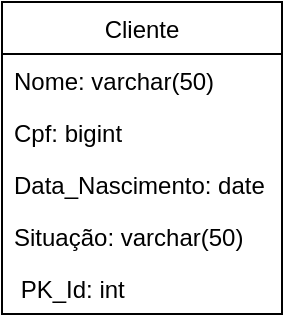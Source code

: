<mxfile version="16.0.0" type="device"><diagram id="usKeYtLp4isjGBSe1c9B" name="Page-1"><mxGraphModel dx="1108" dy="450" grid="1" gridSize="10" guides="1" tooltips="1" connect="1" arrows="1" fold="1" page="1" pageScale="1" pageWidth="827" pageHeight="1169" math="0" shadow="0"><root><mxCell id="0"/><mxCell id="1" parent="0"/><mxCell id="VFJkjJICv9thIvMyoZKC-1" value="Cliente" style="swimlane;fontStyle=0;childLayout=stackLayout;horizontal=1;startSize=26;fillColor=none;horizontalStack=0;resizeParent=1;resizeParentMax=0;resizeLast=0;collapsible=1;marginBottom=0;" parent="1" vertex="1"><mxGeometry x="230" y="70" width="140" height="156" as="geometry"/></mxCell><mxCell id="VFJkjJICv9thIvMyoZKC-2" value="Nome: varchar(50)" style="text;strokeColor=none;fillColor=none;align=left;verticalAlign=top;spacingLeft=4;spacingRight=4;overflow=hidden;rotatable=0;points=[[0,0.5],[1,0.5]];portConstraint=eastwest;" parent="VFJkjJICv9thIvMyoZKC-1" vertex="1"><mxGeometry y="26" width="140" height="26" as="geometry"/></mxCell><mxCell id="VFJkjJICv9thIvMyoZKC-3" value="Cpf: bigint" style="text;strokeColor=none;fillColor=none;align=left;verticalAlign=top;spacingLeft=4;spacingRight=4;overflow=hidden;rotatable=0;points=[[0,0.5],[1,0.5]];portConstraint=eastwest;" parent="VFJkjJICv9thIvMyoZKC-1" vertex="1"><mxGeometry y="52" width="140" height="26" as="geometry"/></mxCell><mxCell id="VFJkjJICv9thIvMyoZKC-4" value="Data_Nascimento: date" style="text;strokeColor=none;fillColor=none;align=left;verticalAlign=top;spacingLeft=4;spacingRight=4;overflow=hidden;rotatable=0;points=[[0,0.5],[1,0.5]];portConstraint=eastwest;" parent="VFJkjJICv9thIvMyoZKC-1" vertex="1"><mxGeometry y="78" width="140" height="26" as="geometry"/></mxCell><mxCell id="VFJkjJICv9thIvMyoZKC-5" value="Situação: varchar(50)" style="text;strokeColor=none;fillColor=none;align=left;verticalAlign=top;spacingLeft=4;spacingRight=4;overflow=hidden;rotatable=0;points=[[0,0.5],[1,0.5]];portConstraint=eastwest;" parent="VFJkjJICv9thIvMyoZKC-1" vertex="1"><mxGeometry y="104" width="140" height="26" as="geometry"/></mxCell><mxCell id="VFJkjJICv9thIvMyoZKC-6" value=" PK_Id: int" style="text;strokeColor=none;fillColor=none;align=left;verticalAlign=top;spacingLeft=4;spacingRight=4;overflow=hidden;rotatable=0;points=[[0,0.5],[1,0.5]];portConstraint=eastwest;" parent="VFJkjJICv9thIvMyoZKC-1" vertex="1"><mxGeometry y="130" width="140" height="26" as="geometry"/></mxCell></root></mxGraphModel></diagram></mxfile>